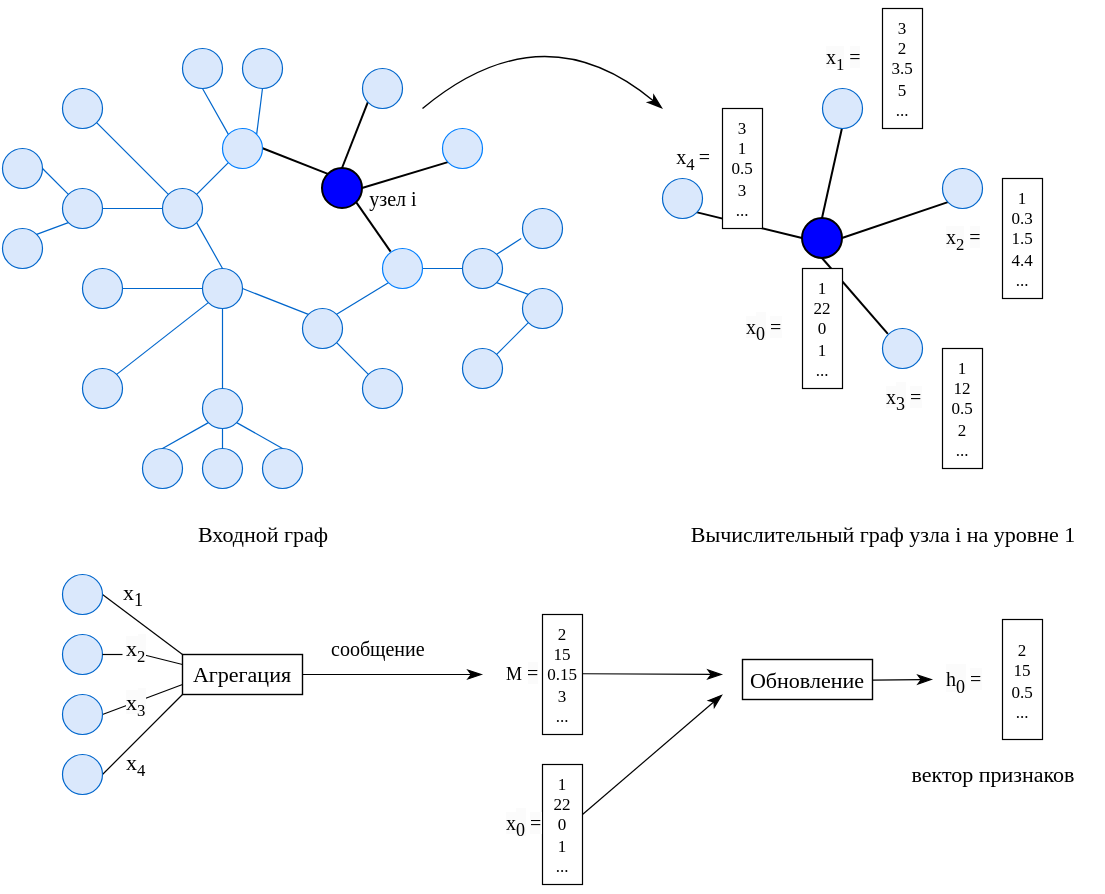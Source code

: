 <mxfile version="21.3.0" type="github">
  <diagram name="Страница 1" id="6sES-MasoRbapLTaiVR0">
    <mxGraphModel dx="658" dy="429" grid="1" gridSize="10" guides="1" tooltips="1" connect="1" arrows="1" fold="1" page="1" pageScale="1" pageWidth="827" pageHeight="1169" math="1" shadow="0">
      <root>
        <mxCell id="0" />
        <mxCell id="1" parent="0" />
        <mxCell id="2tsA4BJ0mwG9CYiNuvst-1" value="" style="ellipse;whiteSpace=wrap;html=1;aspect=fixed;fillColor=#dae8fc;strokeColor=#0066CC;strokeWidth=0.6;" vertex="1" parent="1">
          <mxGeometry x="120" y="210" width="20" height="20" as="geometry" />
        </mxCell>
        <mxCell id="2tsA4BJ0mwG9CYiNuvst-2" value="" style="ellipse;whiteSpace=wrap;html=1;aspect=fixed;fillColor=#dae8fc;strokeColor=#0066CC;strokeWidth=0.6;" vertex="1" parent="1">
          <mxGeometry x="120" y="250" width="20" height="20" as="geometry" />
        </mxCell>
        <mxCell id="2tsA4BJ0mwG9CYiNuvst-16" style="rounded=0;orthogonalLoop=1;jettySize=auto;html=1;exitX=0;exitY=0;exitDx=0;exitDy=0;entryX=1;entryY=0.5;entryDx=0;entryDy=0;endArrow=none;endFill=0;fillColor=#dae8fc;strokeColor=#0066CC;strokeWidth=0.6;" edge="1" parent="1" source="2tsA4BJ0mwG9CYiNuvst-3" target="2tsA4BJ0mwG9CYiNuvst-1">
          <mxGeometry relative="1" as="geometry" />
        </mxCell>
        <mxCell id="2tsA4BJ0mwG9CYiNuvst-17" style="rounded=0;orthogonalLoop=1;jettySize=auto;html=1;exitX=0;exitY=1;exitDx=0;exitDy=0;entryX=1;entryY=0;entryDx=0;entryDy=0;endArrow=none;endFill=0;fillColor=#dae8fc;strokeColor=#0066CC;strokeWidth=0.6;" edge="1" parent="1" source="2tsA4BJ0mwG9CYiNuvst-3" target="2tsA4BJ0mwG9CYiNuvst-2">
          <mxGeometry relative="1" as="geometry" />
        </mxCell>
        <mxCell id="2tsA4BJ0mwG9CYiNuvst-3" value="" style="ellipse;whiteSpace=wrap;html=1;aspect=fixed;fillColor=#dae8fc;strokeColor=#0066CC;strokeWidth=0.6;" vertex="1" parent="1">
          <mxGeometry x="150" y="230" width="20" height="20" as="geometry" />
        </mxCell>
        <mxCell id="2tsA4BJ0mwG9CYiNuvst-4" value="" style="ellipse;whiteSpace=wrap;html=1;aspect=fixed;fillColor=#dae8fc;strokeColor=#0066CC;strokeWidth=0.6;" vertex="1" parent="1">
          <mxGeometry x="160" y="270" width="20" height="20" as="geometry" />
        </mxCell>
        <mxCell id="2tsA4BJ0mwG9CYiNuvst-7" value="" style="ellipse;whiteSpace=wrap;html=1;aspect=fixed;fillColor=#dae8fc;strokeColor=#0066CC;strokeWidth=0.6;" vertex="1" parent="1">
          <mxGeometry x="150" y="180" width="20" height="20" as="geometry" />
        </mxCell>
        <mxCell id="2tsA4BJ0mwG9CYiNuvst-8" value="" style="ellipse;whiteSpace=wrap;html=1;aspect=fixed;fillColor=#dae8fc;strokeColor=#0066CC;strokeWidth=0.6;" vertex="1" parent="1">
          <mxGeometry x="160" y="320" width="20" height="20" as="geometry" />
        </mxCell>
        <mxCell id="2tsA4BJ0mwG9CYiNuvst-10" style="rounded=0;orthogonalLoop=1;jettySize=auto;html=1;exitX=0;exitY=1;exitDx=0;exitDy=0;entryX=1;entryY=0;entryDx=0;entryDy=0;endArrow=none;endFill=0;fillColor=#dae8fc;strokeColor=#0066CC;strokeWidth=0.6;" edge="1" parent="1" source="2tsA4BJ0mwG9CYiNuvst-9" target="2tsA4BJ0mwG9CYiNuvst-8">
          <mxGeometry relative="1" as="geometry" />
        </mxCell>
        <mxCell id="2tsA4BJ0mwG9CYiNuvst-14" style="rounded=0;orthogonalLoop=1;jettySize=auto;html=1;exitX=0;exitY=0.5;exitDx=0;exitDy=0;entryX=1;entryY=0.5;entryDx=0;entryDy=0;endArrow=none;endFill=0;fillColor=#dae8fc;strokeColor=#0066CC;strokeWidth=0.6;" edge="1" parent="1" source="2tsA4BJ0mwG9CYiNuvst-9" target="2tsA4BJ0mwG9CYiNuvst-4">
          <mxGeometry relative="1" as="geometry" />
        </mxCell>
        <mxCell id="2tsA4BJ0mwG9CYiNuvst-26" style="rounded=0;orthogonalLoop=1;jettySize=auto;html=1;exitX=0.5;exitY=1;exitDx=0;exitDy=0;entryX=0.5;entryY=0;entryDx=0;entryDy=0;endArrow=none;endFill=0;fillColor=#dae8fc;strokeColor=#0066CC;strokeWidth=0.6;" edge="1" parent="1" source="2tsA4BJ0mwG9CYiNuvst-9" target="2tsA4BJ0mwG9CYiNuvst-22">
          <mxGeometry relative="1" as="geometry" />
        </mxCell>
        <mxCell id="2tsA4BJ0mwG9CYiNuvst-36" style="rounded=0;orthogonalLoop=1;jettySize=auto;html=1;exitX=1;exitY=0.5;exitDx=0;exitDy=0;entryX=0;entryY=0;entryDx=0;entryDy=0;endArrow=none;endFill=0;fillColor=#dae8fc;strokeColor=#0066CC;strokeWidth=0.6;" edge="1" parent="1" source="2tsA4BJ0mwG9CYiNuvst-9" target="2tsA4BJ0mwG9CYiNuvst-33">
          <mxGeometry relative="1" as="geometry" />
        </mxCell>
        <mxCell id="2tsA4BJ0mwG9CYiNuvst-9" value="" style="ellipse;whiteSpace=wrap;html=1;aspect=fixed;fillColor=#dae8fc;strokeColor=#0066CC;strokeWidth=0.6;" vertex="1" parent="1">
          <mxGeometry x="220" y="270" width="20" height="20" as="geometry" />
        </mxCell>
        <mxCell id="2tsA4BJ0mwG9CYiNuvst-12" style="rounded=0;orthogonalLoop=1;jettySize=auto;html=1;exitX=0;exitY=0.5;exitDx=0;exitDy=0;entryX=1;entryY=0.5;entryDx=0;entryDy=0;endArrow=none;endFill=0;fillColor=#dae8fc;strokeColor=#0066CC;strokeWidth=0.6;" edge="1" parent="1" source="2tsA4BJ0mwG9CYiNuvst-11" target="2tsA4BJ0mwG9CYiNuvst-3">
          <mxGeometry relative="1" as="geometry" />
        </mxCell>
        <mxCell id="2tsA4BJ0mwG9CYiNuvst-13" style="rounded=0;orthogonalLoop=1;jettySize=auto;html=1;exitX=1;exitY=1;exitDx=0;exitDy=0;entryX=0.5;entryY=0;entryDx=0;entryDy=0;endArrow=none;endFill=0;fillColor=#dae8fc;strokeColor=#0066CC;strokeWidth=0.6;" edge="1" parent="1" source="2tsA4BJ0mwG9CYiNuvst-11" target="2tsA4BJ0mwG9CYiNuvst-9">
          <mxGeometry relative="1" as="geometry" />
        </mxCell>
        <mxCell id="2tsA4BJ0mwG9CYiNuvst-15" style="rounded=0;orthogonalLoop=1;jettySize=auto;html=1;exitX=0;exitY=0;exitDx=0;exitDy=0;entryX=1;entryY=1;entryDx=0;entryDy=0;endArrow=none;endFill=0;fillColor=#dae8fc;strokeColor=#0066CC;strokeWidth=0.6;" edge="1" parent="1" source="2tsA4BJ0mwG9CYiNuvst-11" target="2tsA4BJ0mwG9CYiNuvst-7">
          <mxGeometry relative="1" as="geometry" />
        </mxCell>
        <mxCell id="2tsA4BJ0mwG9CYiNuvst-19" style="rounded=0;orthogonalLoop=1;jettySize=auto;html=1;exitX=1;exitY=0;exitDx=0;exitDy=0;entryX=0;entryY=1;entryDx=0;entryDy=0;endArrow=none;endFill=0;fillColor=#dae8fc;strokeColor=#0066CC;strokeWidth=0.6;" edge="1" parent="1" source="2tsA4BJ0mwG9CYiNuvst-11" target="2tsA4BJ0mwG9CYiNuvst-18">
          <mxGeometry relative="1" as="geometry" />
        </mxCell>
        <mxCell id="2tsA4BJ0mwG9CYiNuvst-11" value="" style="ellipse;whiteSpace=wrap;html=1;aspect=fixed;fillColor=#dae8fc;strokeColor=#0066CC;strokeWidth=0.6;" vertex="1" parent="1">
          <mxGeometry x="200" y="230" width="20" height="20" as="geometry" />
        </mxCell>
        <mxCell id="2tsA4BJ0mwG9CYiNuvst-31" style="rounded=0;orthogonalLoop=1;jettySize=auto;html=1;exitX=0;exitY=0;exitDx=0;exitDy=0;entryX=0.5;entryY=1;entryDx=0;entryDy=0;endArrow=none;endFill=0;fillColor=#dae8fc;strokeColor=#0066CC;strokeWidth=0.6;" edge="1" parent="1" source="2tsA4BJ0mwG9CYiNuvst-18" target="2tsA4BJ0mwG9CYiNuvst-20">
          <mxGeometry relative="1" as="geometry" />
        </mxCell>
        <mxCell id="2tsA4BJ0mwG9CYiNuvst-32" style="rounded=0;orthogonalLoop=1;jettySize=auto;html=1;exitX=1;exitY=0;exitDx=0;exitDy=0;entryX=0.5;entryY=1;entryDx=0;entryDy=0;endArrow=none;endFill=0;fillColor=#dae8fc;strokeColor=#0066CC;strokeWidth=0.6;" edge="1" parent="1" source="2tsA4BJ0mwG9CYiNuvst-18" target="2tsA4BJ0mwG9CYiNuvst-21">
          <mxGeometry relative="1" as="geometry" />
        </mxCell>
        <mxCell id="2tsA4BJ0mwG9CYiNuvst-45" style="rounded=0;orthogonalLoop=1;jettySize=auto;html=1;exitX=1;exitY=0.5;exitDx=0;exitDy=0;entryX=0;entryY=0;entryDx=0;entryDy=0;endArrow=none;endFill=0;fillColor=#0050ef;strokeColor=#000000;strokeWidth=1;" edge="1" parent="1" source="2tsA4BJ0mwG9CYiNuvst-18" target="2tsA4BJ0mwG9CYiNuvst-37">
          <mxGeometry relative="1" as="geometry" />
        </mxCell>
        <mxCell id="2tsA4BJ0mwG9CYiNuvst-18" value="" style="ellipse;whiteSpace=wrap;html=1;aspect=fixed;fillColor=#dae8fc;strokeColor=#007FFF;strokeWidth=0.6;" vertex="1" parent="1">
          <mxGeometry x="230" y="200" width="20" height="20" as="geometry" />
        </mxCell>
        <mxCell id="2tsA4BJ0mwG9CYiNuvst-20" value="" style="ellipse;whiteSpace=wrap;html=1;aspect=fixed;fillColor=#dae8fc;strokeColor=#0066CC;strokeWidth=0.6;" vertex="1" parent="1">
          <mxGeometry x="210" y="160" width="20" height="20" as="geometry" />
        </mxCell>
        <mxCell id="2tsA4BJ0mwG9CYiNuvst-21" value="" style="ellipse;whiteSpace=wrap;html=1;aspect=fixed;fillColor=#dae8fc;strokeColor=#0066CC;strokeWidth=0.6;" vertex="1" parent="1">
          <mxGeometry x="240" y="160" width="20" height="20" as="geometry" />
        </mxCell>
        <mxCell id="2tsA4BJ0mwG9CYiNuvst-27" style="rounded=0;orthogonalLoop=1;jettySize=auto;html=1;exitX=0;exitY=1;exitDx=0;exitDy=0;entryX=0.5;entryY=0;entryDx=0;entryDy=0;endArrow=none;endFill=0;fillColor=#dae8fc;strokeColor=#0066CC;strokeWidth=0.6;" edge="1" parent="1" source="2tsA4BJ0mwG9CYiNuvst-22" target="2tsA4BJ0mwG9CYiNuvst-23">
          <mxGeometry relative="1" as="geometry" />
        </mxCell>
        <mxCell id="2tsA4BJ0mwG9CYiNuvst-28" style="rounded=0;orthogonalLoop=1;jettySize=auto;html=1;exitX=0.5;exitY=1;exitDx=0;exitDy=0;entryX=0.5;entryY=0;entryDx=0;entryDy=0;endArrow=none;endFill=0;fillColor=#dae8fc;strokeColor=#0066CC;strokeWidth=0.6;" edge="1" parent="1" source="2tsA4BJ0mwG9CYiNuvst-22" target="2tsA4BJ0mwG9CYiNuvst-24">
          <mxGeometry relative="1" as="geometry" />
        </mxCell>
        <mxCell id="2tsA4BJ0mwG9CYiNuvst-29" style="rounded=0;orthogonalLoop=1;jettySize=auto;html=1;exitX=1;exitY=1;exitDx=0;exitDy=0;entryX=0.5;entryY=0;entryDx=0;entryDy=0;endArrow=none;endFill=0;fillColor=#dae8fc;strokeColor=#0066CC;strokeWidth=0.6;" edge="1" parent="1" source="2tsA4BJ0mwG9CYiNuvst-22" target="2tsA4BJ0mwG9CYiNuvst-25">
          <mxGeometry relative="1" as="geometry" />
        </mxCell>
        <mxCell id="2tsA4BJ0mwG9CYiNuvst-22" value="" style="ellipse;whiteSpace=wrap;html=1;aspect=fixed;fillColor=#dae8fc;strokeColor=#0066CC;strokeWidth=0.6;" vertex="1" parent="1">
          <mxGeometry x="220" y="330" width="20" height="20" as="geometry" />
        </mxCell>
        <mxCell id="2tsA4BJ0mwG9CYiNuvst-23" value="" style="ellipse;whiteSpace=wrap;html=1;aspect=fixed;fillColor=#dae8fc;strokeColor=#0066CC;strokeWidth=0.6;" vertex="1" parent="1">
          <mxGeometry x="190" y="360" width="20" height="20" as="geometry" />
        </mxCell>
        <mxCell id="2tsA4BJ0mwG9CYiNuvst-24" value="" style="ellipse;whiteSpace=wrap;html=1;aspect=fixed;fillColor=#dae8fc;strokeColor=#0066CC;strokeWidth=0.6;" vertex="1" parent="1">
          <mxGeometry x="220" y="360" width="20" height="20" as="geometry" />
        </mxCell>
        <mxCell id="2tsA4BJ0mwG9CYiNuvst-25" value="" style="ellipse;whiteSpace=wrap;html=1;aspect=fixed;fillColor=#dae8fc;strokeColor=#0066CC;strokeWidth=0.6;" vertex="1" parent="1">
          <mxGeometry x="250" y="360" width="20" height="20" as="geometry" />
        </mxCell>
        <mxCell id="2tsA4BJ0mwG9CYiNuvst-35" style="rounded=0;orthogonalLoop=1;jettySize=auto;html=1;exitX=1;exitY=1;exitDx=0;exitDy=0;entryX=0;entryY=0;entryDx=0;entryDy=0;endArrow=none;endFill=0;fillColor=#dae8fc;strokeColor=#0066CC;strokeWidth=0.6;" edge="1" parent="1" source="2tsA4BJ0mwG9CYiNuvst-33" target="2tsA4BJ0mwG9CYiNuvst-34">
          <mxGeometry relative="1" as="geometry" />
        </mxCell>
        <mxCell id="2tsA4BJ0mwG9CYiNuvst-47" style="rounded=0;orthogonalLoop=1;jettySize=auto;html=1;exitX=1;exitY=0;exitDx=0;exitDy=0;entryX=0;entryY=1;entryDx=0;entryDy=0;endArrow=none;endFill=0;fillColor=#dae8fc;strokeColor=#0066CC;strokeWidth=0.6;" edge="1" parent="1" source="2tsA4BJ0mwG9CYiNuvst-33" target="2tsA4BJ0mwG9CYiNuvst-40">
          <mxGeometry relative="1" as="geometry" />
        </mxCell>
        <mxCell id="2tsA4BJ0mwG9CYiNuvst-33" value="" style="ellipse;whiteSpace=wrap;html=1;aspect=fixed;fillColor=#dae8fc;strokeColor=#0066CC;strokeWidth=0.6;" vertex="1" parent="1">
          <mxGeometry x="270" y="290" width="20" height="20" as="geometry" />
        </mxCell>
        <mxCell id="2tsA4BJ0mwG9CYiNuvst-34" value="" style="ellipse;whiteSpace=wrap;html=1;aspect=fixed;fillColor=#dae8fc;strokeColor=#0066CC;strokeWidth=0.6;" vertex="1" parent="1">
          <mxGeometry x="300" y="320" width="20" height="20" as="geometry" />
        </mxCell>
        <mxCell id="2tsA4BJ0mwG9CYiNuvst-46" style="rounded=0;orthogonalLoop=1;jettySize=auto;html=1;exitX=1;exitY=1;exitDx=0;exitDy=0;endArrow=none;endFill=0;fillColor=#0050ef;strokeColor=#000000;strokeWidth=1;" edge="1" parent="1" source="2tsA4BJ0mwG9CYiNuvst-37" target="2tsA4BJ0mwG9CYiNuvst-40">
          <mxGeometry relative="1" as="geometry" />
        </mxCell>
        <mxCell id="2tsA4BJ0mwG9CYiNuvst-52" style="rounded=0;orthogonalLoop=1;jettySize=auto;html=1;exitX=0.5;exitY=0;exitDx=0;exitDy=0;entryX=0;entryY=1;entryDx=0;entryDy=0;endArrow=none;endFill=0;fillColor=#0050ef;strokeColor=#000000;strokeWidth=1;" edge="1" parent="1" source="2tsA4BJ0mwG9CYiNuvst-37" target="2tsA4BJ0mwG9CYiNuvst-38">
          <mxGeometry relative="1" as="geometry" />
        </mxCell>
        <mxCell id="2tsA4BJ0mwG9CYiNuvst-54" style="rounded=0;orthogonalLoop=1;jettySize=auto;html=1;exitX=1;exitY=0.5;exitDx=0;exitDy=0;entryX=0;entryY=1;entryDx=0;entryDy=0;endArrow=none;endFill=0;fillColor=#0050ef;strokeColor=#000000;strokeWidth=1;" edge="1" parent="1" source="2tsA4BJ0mwG9CYiNuvst-37" target="2tsA4BJ0mwG9CYiNuvst-39">
          <mxGeometry relative="1" as="geometry" />
        </mxCell>
        <mxCell id="2tsA4BJ0mwG9CYiNuvst-37" value="" style="ellipse;whiteSpace=wrap;html=1;aspect=fixed;fillColor=#0000FF;strokeColor=#000000;fontColor=#ffffff;strokeWidth=1;" vertex="1" parent="1">
          <mxGeometry x="280" y="220" width="20" height="20" as="geometry" />
        </mxCell>
        <mxCell id="2tsA4BJ0mwG9CYiNuvst-38" value="" style="ellipse;whiteSpace=wrap;html=1;aspect=fixed;fillColor=#dae8fc;strokeColor=#0066CC;strokeWidth=0.6;" vertex="1" parent="1">
          <mxGeometry x="300" y="170" width="20" height="20" as="geometry" />
        </mxCell>
        <mxCell id="2tsA4BJ0mwG9CYiNuvst-39" value="" style="ellipse;whiteSpace=wrap;html=1;aspect=fixed;fillColor=#dae8fc;strokeColor=#007FFF;strokeWidth=0.6;" vertex="1" parent="1">
          <mxGeometry x="340" y="200" width="20" height="20" as="geometry" />
        </mxCell>
        <mxCell id="2tsA4BJ0mwG9CYiNuvst-48" style="rounded=0;orthogonalLoop=1;jettySize=auto;html=1;exitX=1;exitY=0.5;exitDx=0;exitDy=0;entryX=0;entryY=0.5;entryDx=0;entryDy=0;endArrow=none;endFill=0;fillColor=#dae8fc;strokeColor=#0066CC;strokeWidth=0.6;" edge="1" parent="1" source="2tsA4BJ0mwG9CYiNuvst-40" target="2tsA4BJ0mwG9CYiNuvst-41">
          <mxGeometry relative="1" as="geometry" />
        </mxCell>
        <mxCell id="2tsA4BJ0mwG9CYiNuvst-40" value="" style="ellipse;whiteSpace=wrap;html=1;aspect=fixed;fillColor=#dae8fc;strokeColor=#007FFF;strokeWidth=0.6;" vertex="1" parent="1">
          <mxGeometry x="310" y="260" width="20" height="20" as="geometry" />
        </mxCell>
        <mxCell id="2tsA4BJ0mwG9CYiNuvst-49" style="rounded=0;orthogonalLoop=1;jettySize=auto;html=1;exitX=1;exitY=0;exitDx=0;exitDy=0;entryX=-0.033;entryY=0.748;entryDx=0;entryDy=0;entryPerimeter=0;endArrow=none;endFill=0;fillColor=#dae8fc;strokeColor=#0066CC;strokeWidth=0.6;" edge="1" parent="1" source="2tsA4BJ0mwG9CYiNuvst-41" target="2tsA4BJ0mwG9CYiNuvst-44">
          <mxGeometry relative="1" as="geometry" />
        </mxCell>
        <mxCell id="2tsA4BJ0mwG9CYiNuvst-50" style="rounded=0;orthogonalLoop=1;jettySize=auto;html=1;exitX=1;exitY=1;exitDx=0;exitDy=0;entryX=0;entryY=0;entryDx=0;entryDy=0;endArrow=none;endFill=0;fillColor=#dae8fc;strokeColor=#0066CC;strokeWidth=0.6;" edge="1" parent="1" source="2tsA4BJ0mwG9CYiNuvst-41" target="2tsA4BJ0mwG9CYiNuvst-42">
          <mxGeometry relative="1" as="geometry" />
        </mxCell>
        <mxCell id="2tsA4BJ0mwG9CYiNuvst-41" value="" style="ellipse;whiteSpace=wrap;html=1;aspect=fixed;fillColor=#dae8fc;strokeColor=#0066CC;strokeWidth=0.6;" vertex="1" parent="1">
          <mxGeometry x="350" y="260" width="20" height="20" as="geometry" />
        </mxCell>
        <mxCell id="2tsA4BJ0mwG9CYiNuvst-51" style="rounded=0;orthogonalLoop=1;jettySize=auto;html=1;exitX=0;exitY=1;exitDx=0;exitDy=0;entryX=1;entryY=0;entryDx=0;entryDy=0;endArrow=none;endFill=0;fillColor=#dae8fc;strokeColor=#0066CC;strokeWidth=0.6;" edge="1" parent="1" source="2tsA4BJ0mwG9CYiNuvst-42" target="2tsA4BJ0mwG9CYiNuvst-43">
          <mxGeometry relative="1" as="geometry" />
        </mxCell>
        <mxCell id="2tsA4BJ0mwG9CYiNuvst-42" value="" style="ellipse;whiteSpace=wrap;html=1;aspect=fixed;fillColor=#dae8fc;strokeColor=#0066CC;strokeWidth=0.6;" vertex="1" parent="1">
          <mxGeometry x="380" y="280" width="20" height="20" as="geometry" />
        </mxCell>
        <mxCell id="2tsA4BJ0mwG9CYiNuvst-43" value="" style="ellipse;whiteSpace=wrap;html=1;aspect=fixed;fillColor=#dae8fc;strokeColor=#0066CC;strokeWidth=0.6;" vertex="1" parent="1">
          <mxGeometry x="350" y="310" width="20" height="20" as="geometry" />
        </mxCell>
        <mxCell id="2tsA4BJ0mwG9CYiNuvst-44" value="" style="ellipse;whiteSpace=wrap;html=1;aspect=fixed;fillColor=#dae8fc;strokeColor=#0066CC;strokeWidth=0.6;" vertex="1" parent="1">
          <mxGeometry x="380" y="240" width="20" height="20" as="geometry" />
        </mxCell>
        <mxCell id="2tsA4BJ0mwG9CYiNuvst-55" value="&lt;font style=&quot;font-size: 11px;&quot; face=&quot;Times New Roman&quot;&gt;Входной граф&lt;/font&gt;" style="text;html=1;align=center;verticalAlign=middle;resizable=0;points=[];autosize=1;strokeColor=none;fillColor=none;" vertex="1" parent="1">
          <mxGeometry x="205" y="388" width="90" height="30" as="geometry" />
        </mxCell>
        <mxCell id="2tsA4BJ0mwG9CYiNuvst-56" value="&lt;font style=&quot;font-size: 10px;&quot; face=&quot;Times New Roman&quot;&gt;узел i&lt;/font&gt;" style="text;html=1;align=center;verticalAlign=middle;resizable=0;points=[];autosize=1;strokeColor=none;fillColor=none;" vertex="1" parent="1">
          <mxGeometry x="290" y="220" width="50" height="30" as="geometry" />
        </mxCell>
        <mxCell id="2tsA4BJ0mwG9CYiNuvst-59" value="" style="curved=1;endArrow=classicThin;html=1;rounded=0;endFill=1;strokeWidth=0.7;" edge="1" parent="1">
          <mxGeometry width="50" height="50" relative="1" as="geometry">
            <mxPoint x="330" y="190" as="sourcePoint" />
            <mxPoint x="450" y="190" as="targetPoint" />
            <Array as="points">
              <mxPoint x="390" y="140" />
            </Array>
          </mxGeometry>
        </mxCell>
        <mxCell id="2tsA4BJ0mwG9CYiNuvst-65" style="rounded=0;orthogonalLoop=1;jettySize=auto;html=1;exitX=0.5;exitY=1;exitDx=0;exitDy=0;endArrow=none;endFill=0;entryX=0;entryY=0;entryDx=0;entryDy=0;" edge="1" parent="1" source="2tsA4BJ0mwG9CYiNuvst-60" target="2tsA4BJ0mwG9CYiNuvst-64">
          <mxGeometry relative="1" as="geometry">
            <mxPoint x="540" y="320" as="targetPoint" />
          </mxGeometry>
        </mxCell>
        <mxCell id="2tsA4BJ0mwG9CYiNuvst-67" style="rounded=0;orthogonalLoop=1;jettySize=auto;html=1;exitX=0.5;exitY=0;exitDx=0;exitDy=0;entryX=0.5;entryY=1;entryDx=0;entryDy=0;endArrow=none;endFill=0;" edge="1" parent="1" source="2tsA4BJ0mwG9CYiNuvst-60" target="2tsA4BJ0mwG9CYiNuvst-61">
          <mxGeometry relative="1" as="geometry" />
        </mxCell>
        <mxCell id="2tsA4BJ0mwG9CYiNuvst-68" style="rounded=0;orthogonalLoop=1;jettySize=auto;html=1;exitX=1;exitY=0.5;exitDx=0;exitDy=0;entryX=0;entryY=1;entryDx=0;entryDy=0;endArrow=none;endFill=0;" edge="1" parent="1" source="2tsA4BJ0mwG9CYiNuvst-60" target="2tsA4BJ0mwG9CYiNuvst-62">
          <mxGeometry relative="1" as="geometry" />
        </mxCell>
        <mxCell id="2tsA4BJ0mwG9CYiNuvst-70" style="rounded=0;orthogonalLoop=1;jettySize=auto;html=1;exitX=0;exitY=0.5;exitDx=0;exitDy=0;endArrow=none;endFill=0;entryX=1;entryY=1;entryDx=0;entryDy=0;" edge="1" parent="1" source="2tsA4BJ0mwG9CYiNuvst-60" target="2tsA4BJ0mwG9CYiNuvst-63">
          <mxGeometry relative="1" as="geometry">
            <mxPoint x="480" y="240" as="targetPoint" />
          </mxGeometry>
        </mxCell>
        <mxCell id="2tsA4BJ0mwG9CYiNuvst-60" value="" style="ellipse;whiteSpace=wrap;html=1;aspect=fixed;fillColor=#0000FF;strokeColor=#000000;fontColor=#ffffff;strokeWidth=1;" vertex="1" parent="1">
          <mxGeometry x="520" y="245" width="20" height="20" as="geometry" />
        </mxCell>
        <mxCell id="2tsA4BJ0mwG9CYiNuvst-61" value="" style="ellipse;whiteSpace=wrap;html=1;aspect=fixed;fillColor=#dae8fc;strokeColor=#0066CC;strokeWidth=0.6;" vertex="1" parent="1">
          <mxGeometry x="530" y="180" width="20" height="20" as="geometry" />
        </mxCell>
        <mxCell id="2tsA4BJ0mwG9CYiNuvst-62" value="" style="ellipse;whiteSpace=wrap;html=1;aspect=fixed;fillColor=#dae8fc;strokeColor=#0066CC;strokeWidth=0.6;" vertex="1" parent="1">
          <mxGeometry x="590" y="220" width="20" height="20" as="geometry" />
        </mxCell>
        <mxCell id="2tsA4BJ0mwG9CYiNuvst-63" value="" style="ellipse;whiteSpace=wrap;html=1;aspect=fixed;fillColor=#dae8fc;strokeColor=#0066CC;strokeWidth=0.6;" vertex="1" parent="1">
          <mxGeometry x="450" y="225" width="20" height="20" as="geometry" />
        </mxCell>
        <mxCell id="2tsA4BJ0mwG9CYiNuvst-64" value="" style="ellipse;whiteSpace=wrap;html=1;aspect=fixed;fillColor=#dae8fc;strokeColor=#0066CC;strokeWidth=0.6;" vertex="1" parent="1">
          <mxGeometry x="560" y="300" width="20" height="20" as="geometry" />
        </mxCell>
        <mxCell id="2tsA4BJ0mwG9CYiNuvst-71" value="&lt;p style=&quot;line-height: 120%; font-size: 8.5px;&quot;&gt;&lt;font face=&quot;Times New Roman&quot; style=&quot;font-size: 8.5px;&quot;&gt;3&lt;br&gt;1&lt;br&gt;0.5&lt;br&gt;3&lt;br&gt;...&lt;br&gt;&lt;/font&gt;&lt;/p&gt;" style="rounded=0;whiteSpace=wrap;html=1;strokeWidth=0.6;" vertex="1" parent="1">
          <mxGeometry x="480" y="190" width="20" height="60" as="geometry" />
        </mxCell>
        <mxCell id="2tsA4BJ0mwG9CYiNuvst-72" value="&lt;p style=&quot;line-height: 120%; font-size: 8.5px;&quot;&gt;&lt;font face=&quot;Times New Roman&quot; style=&quot;font-size: 8.5px;&quot;&gt;3&lt;br&gt;2&lt;br&gt;3.5&lt;br&gt;5&lt;br&gt;...&lt;br&gt;&lt;/font&gt;&lt;/p&gt;" style="rounded=0;whiteSpace=wrap;html=1;strokeWidth=0.6;" vertex="1" parent="1">
          <mxGeometry x="560" y="140" width="20" height="60" as="geometry" />
        </mxCell>
        <mxCell id="2tsA4BJ0mwG9CYiNuvst-73" value="&lt;p style=&quot;line-height: 120%; font-size: 8.5px;&quot;&gt;&lt;font face=&quot;Times New Roman&quot; style=&quot;font-size: 8.5px;&quot;&gt;1&lt;br&gt;12&lt;br&gt;0.5&lt;br&gt;2&lt;br&gt;...&lt;br&gt;&lt;/font&gt;&lt;/p&gt;" style="rounded=0;whiteSpace=wrap;html=1;strokeWidth=0.6;" vertex="1" parent="1">
          <mxGeometry x="590" y="310" width="20" height="60" as="geometry" />
        </mxCell>
        <mxCell id="2tsA4BJ0mwG9CYiNuvst-74" value="&lt;p style=&quot;line-height: 120%; font-size: 8.5px;&quot;&gt;&lt;font face=&quot;Times New Roman&quot; style=&quot;font-size: 8.5px;&quot;&gt;1&lt;br&gt;0.3&lt;br&gt;1.5&lt;br&gt;4.4&lt;br&gt;...&lt;br&gt;&lt;/font&gt;&lt;/p&gt;" style="rounded=0;whiteSpace=wrap;html=1;strokeWidth=0.6;" vertex="1" parent="1">
          <mxGeometry x="620" y="225" width="20" height="60" as="geometry" />
        </mxCell>
        <mxCell id="2tsA4BJ0mwG9CYiNuvst-75" value="&lt;font face=&quot;Times New Roman&quot; size=&quot;1&quot;&gt;x&lt;sub&gt;4&amp;nbsp;&lt;/sub&gt;=&lt;/font&gt;" style="text;html=1;align=center;verticalAlign=middle;resizable=0;points=[];autosize=1;strokeColor=none;fillColor=none;" vertex="1" parent="1">
          <mxGeometry x="445" y="200" width="40" height="30" as="geometry" />
        </mxCell>
        <mxCell id="2tsA4BJ0mwG9CYiNuvst-77" value="&lt;p style=&quot;line-height: 120%; font-size: 8.5px;&quot;&gt;&lt;font face=&quot;Times New Roman&quot; style=&quot;font-size: 8.5px;&quot;&gt;1&lt;br&gt;22&lt;br&gt;0&lt;br&gt;1&lt;br&gt;...&lt;br&gt;&lt;/font&gt;&lt;/p&gt;" style="rounded=0;whiteSpace=wrap;html=1;strokeWidth=0.6;" vertex="1" parent="1">
          <mxGeometry x="520" y="270" width="20" height="60" as="geometry" />
        </mxCell>
        <mxCell id="2tsA4BJ0mwG9CYiNuvst-79" value="&lt;span style=&quot;caret-color: rgb(0, 0, 0); color: rgb(0, 0, 0); font-family: &amp;quot;Times New Roman&amp;quot;; font-size: x-small; font-style: normal; font-variant-caps: normal; font-weight: 400; letter-spacing: normal; text-align: center; text-indent: 0px; text-transform: none; word-spacing: 0px; -webkit-text-stroke-width: 0px; background-color: rgb(251, 251, 251); text-decoration: none; float: none; display: inline !important;&quot;&gt;x&lt;sub&gt;1&lt;/sub&gt;&lt;/span&gt;&lt;sub style=&quot;border-color: var(--border-color); caret-color: rgb(0, 0, 0); color: rgb(0, 0, 0); font-family: &amp;quot;Times New Roman&amp;quot;; font-style: normal; font-variant-caps: normal; font-weight: 400; letter-spacing: normal; text-align: center; text-indent: 0px; text-transform: none; word-spacing: 0px; -webkit-text-stroke-width: 0px; text-decoration: none;&quot;&gt;&lt;span class=&quot;Apple-converted-space&quot;&gt;&amp;nbsp;&lt;/span&gt;&lt;/sub&gt;&lt;span style=&quot;caret-color: rgb(0, 0, 0); color: rgb(0, 0, 0); font-family: &amp;quot;Times New Roman&amp;quot;; font-size: x-small; font-style: normal; font-variant-caps: normal; font-weight: 400; letter-spacing: normal; text-align: center; text-indent: 0px; text-transform: none; word-spacing: 0px; -webkit-text-stroke-width: 0px; background-color: rgb(251, 251, 251); text-decoration: none; float: none; display: inline !important;&quot;&gt;=&lt;/span&gt;" style="text;whiteSpace=wrap;html=1;" vertex="1" parent="1">
          <mxGeometry x="530" y="150" width="50" height="40" as="geometry" />
        </mxCell>
        <mxCell id="2tsA4BJ0mwG9CYiNuvst-80" value="&lt;span style=&quot;caret-color: rgb(0, 0, 0); color: rgb(0, 0, 0); font-family: &amp;quot;Times New Roman&amp;quot;; font-size: x-small; font-style: normal; font-variant-caps: normal; font-weight: 400; letter-spacing: normal; text-align: center; text-indent: 0px; text-transform: none; word-spacing: 0px; -webkit-text-stroke-width: 0px; background-color: rgb(251, 251, 251); text-decoration: none; float: none; display: inline !important;&quot;&gt;x&lt;sub&gt;2&lt;/sub&gt;&lt;/span&gt;&lt;sub style=&quot;border-color: var(--border-color); caret-color: rgb(0, 0, 0); color: rgb(0, 0, 0); font-family: &amp;quot;Times New Roman&amp;quot;; font-style: normal; font-variant-caps: normal; font-weight: 400; letter-spacing: normal; text-align: center; text-indent: 0px; text-transform: none; word-spacing: 0px; -webkit-text-stroke-width: 0px; text-decoration: none;&quot;&gt;&lt;span class=&quot;Apple-converted-space&quot;&gt;&amp;nbsp;&lt;/span&gt;&lt;/sub&gt;&lt;span style=&quot;caret-color: rgb(0, 0, 0); color: rgb(0, 0, 0); font-family: &amp;quot;Times New Roman&amp;quot;; font-size: x-small; font-style: normal; font-variant-caps: normal; font-weight: 400; letter-spacing: normal; text-align: center; text-indent: 0px; text-transform: none; word-spacing: 0px; -webkit-text-stroke-width: 0px; background-color: rgb(251, 251, 251); text-decoration: none; float: none; display: inline !important;&quot;&gt;=&lt;/span&gt;" style="text;whiteSpace=wrap;html=1;" vertex="1" parent="1">
          <mxGeometry x="590" y="240" width="50" height="40" as="geometry" />
        </mxCell>
        <mxCell id="2tsA4BJ0mwG9CYiNuvst-82" value="&lt;span style=&quot;caret-color: rgb(0, 0, 0); color: rgb(0, 0, 0); font-family: &amp;quot;Times New Roman&amp;quot;; font-size: x-small; font-style: normal; font-variant-caps: normal; font-weight: 400; letter-spacing: normal; text-align: center; text-indent: 0px; text-transform: none; word-spacing: 0px; -webkit-text-stroke-width: 0px; background-color: rgb(251, 251, 251); text-decoration: none; float: none; display: inline !important;&quot;&gt;x&lt;/span&gt;&lt;span style=&quot;caret-color: rgb(0, 0, 0); color: rgb(0, 0, 0); font-family: &amp;quot;Times New Roman&amp;quot;; font-style: normal; font-variant-caps: normal; font-weight: 400; letter-spacing: normal; text-align: center; text-indent: 0px; text-transform: none; word-spacing: 0px; -webkit-text-stroke-width: 0px; background-color: rgb(251, 251, 251); text-decoration: none; float: none; display: inline !important;&quot;&gt;&lt;sub&gt;&lt;font style=&quot;font-size: 9px;&quot;&gt;3&lt;/font&gt;&lt;/sub&gt;&lt;/span&gt;&lt;sub style=&quot;border-color: var(--border-color); caret-color: rgb(0, 0, 0); color: rgb(0, 0, 0); font-family: &amp;quot;Times New Roman&amp;quot;; font-style: normal; font-variant-caps: normal; font-weight: 400; letter-spacing: normal; text-align: center; text-indent: 0px; text-transform: none; word-spacing: 0px; -webkit-text-stroke-width: 0px; text-decoration: none;&quot;&gt;&lt;span class=&quot;Apple-converted-space&quot;&gt;&amp;nbsp;&lt;/span&gt;&lt;/sub&gt;&lt;span style=&quot;caret-color: rgb(0, 0, 0); color: rgb(0, 0, 0); font-family: &amp;quot;Times New Roman&amp;quot;; font-size: x-small; font-style: normal; font-variant-caps: normal; font-weight: 400; letter-spacing: normal; text-align: center; text-indent: 0px; text-transform: none; word-spacing: 0px; -webkit-text-stroke-width: 0px; background-color: rgb(251, 251, 251); text-decoration: none; float: none; display: inline !important;&quot;&gt;=&lt;/span&gt;" style="text;whiteSpace=wrap;html=1;" vertex="1" parent="1">
          <mxGeometry x="560" y="320" width="50" height="40" as="geometry" />
        </mxCell>
        <mxCell id="2tsA4BJ0mwG9CYiNuvst-83" value="&lt;span style=&quot;caret-color: rgb(0, 0, 0); color: rgb(0, 0, 0); font-family: &amp;quot;Times New Roman&amp;quot;; font-size: x-small; font-style: normal; font-variant-caps: normal; font-weight: 400; letter-spacing: normal; text-align: center; text-indent: 0px; text-transform: none; word-spacing: 0px; -webkit-text-stroke-width: 0px; background-color: rgb(251, 251, 251); text-decoration: none; float: none; display: inline !important;&quot;&gt;x&lt;/span&gt;&lt;span style=&quot;caret-color: rgb(0, 0, 0); color: rgb(0, 0, 0); font-family: &amp;quot;Times New Roman&amp;quot;; font-style: normal; font-variant-caps: normal; font-weight: 400; letter-spacing: normal; text-align: center; text-indent: 0px; text-transform: none; word-spacing: 0px; -webkit-text-stroke-width: 0px; background-color: rgb(251, 251, 251); text-decoration: none; float: none; display: inline !important;&quot;&gt;&lt;sub&gt;&lt;font style=&quot;font-size: 9px;&quot;&gt;0&lt;/font&gt;&lt;/sub&gt;&lt;/span&gt;&lt;sub style=&quot;border-color: var(--border-color); caret-color: rgb(0, 0, 0); color: rgb(0, 0, 0); font-family: &amp;quot;Times New Roman&amp;quot;; font-style: normal; font-variant-caps: normal; font-weight: 400; letter-spacing: normal; text-align: center; text-indent: 0px; text-transform: none; word-spacing: 0px; -webkit-text-stroke-width: 0px; text-decoration: none;&quot;&gt;&lt;span class=&quot;Apple-converted-space&quot;&gt;&amp;nbsp;&lt;/span&gt;&lt;/sub&gt;&lt;span style=&quot;caret-color: rgb(0, 0, 0); color: rgb(0, 0, 0); font-family: &amp;quot;Times New Roman&amp;quot;; font-size: x-small; font-style: normal; font-variant-caps: normal; font-weight: 400; letter-spacing: normal; text-align: center; text-indent: 0px; text-transform: none; word-spacing: 0px; -webkit-text-stroke-width: 0px; background-color: rgb(251, 251, 251); text-decoration: none; float: none; display: inline !important;&quot;&gt;=&lt;/span&gt;" style="text;whiteSpace=wrap;html=1;" vertex="1" parent="1">
          <mxGeometry x="490" y="285" width="50" height="40" as="geometry" />
        </mxCell>
        <mxCell id="2tsA4BJ0mwG9CYiNuvst-85" value="&lt;font style=&quot;font-size: 11px;&quot; face=&quot;Times New Roman&quot;&gt;Вычислительный граф узла i на уровне 1&lt;/font&gt;" style="text;html=1;align=center;verticalAlign=middle;resizable=0;points=[];autosize=1;strokeColor=none;fillColor=none;" vertex="1" parent="1">
          <mxGeometry x="450" y="388" width="220" height="30" as="geometry" />
        </mxCell>
        <mxCell id="2tsA4BJ0mwG9CYiNuvst-91" style="rounded=0;orthogonalLoop=1;jettySize=auto;html=1;exitX=1;exitY=0.5;exitDx=0;exitDy=0;entryX=0;entryY=0;entryDx=0;entryDy=0;endArrow=none;endFill=0;strokeWidth=0.6;" edge="1" parent="1" source="2tsA4BJ0mwG9CYiNuvst-86" target="2tsA4BJ0mwG9CYiNuvst-90">
          <mxGeometry relative="1" as="geometry" />
        </mxCell>
        <mxCell id="2tsA4BJ0mwG9CYiNuvst-86" value="" style="ellipse;whiteSpace=wrap;html=1;aspect=fixed;fillColor=#dae8fc;strokeColor=#0066CC;strokeWidth=0.6;" vertex="1" parent="1">
          <mxGeometry x="150" y="423" width="20" height="20" as="geometry" />
        </mxCell>
        <mxCell id="2tsA4BJ0mwG9CYiNuvst-102" style="rounded=0;orthogonalLoop=1;jettySize=auto;html=1;exitX=1;exitY=0.5;exitDx=0;exitDy=0;entryX=0;entryY=0.25;entryDx=0;entryDy=0;endArrow=none;endFill=0;strokeWidth=0.6;" edge="1" parent="1" source="2tsA4BJ0mwG9CYiNuvst-96" target="2tsA4BJ0mwG9CYiNuvst-90">
          <mxGeometry relative="1" as="geometry" />
        </mxCell>
        <mxCell id="2tsA4BJ0mwG9CYiNuvst-87" value="" style="ellipse;whiteSpace=wrap;html=1;aspect=fixed;fillColor=#dae8fc;strokeColor=#0066CC;strokeWidth=0.6;" vertex="1" parent="1">
          <mxGeometry x="150" y="453" width="20" height="20" as="geometry" />
        </mxCell>
        <mxCell id="2tsA4BJ0mwG9CYiNuvst-93" style="rounded=0;orthogonalLoop=1;jettySize=auto;html=1;exitX=1;exitY=0.5;exitDx=0;exitDy=0;entryX=0;entryY=0.75;entryDx=0;entryDy=0;endArrow=none;endFill=0;strokeWidth=0.6;" edge="1" parent="1" source="2tsA4BJ0mwG9CYiNuvst-88" target="2tsA4BJ0mwG9CYiNuvst-90">
          <mxGeometry relative="1" as="geometry" />
        </mxCell>
        <mxCell id="2tsA4BJ0mwG9CYiNuvst-88" value="" style="ellipse;whiteSpace=wrap;html=1;aspect=fixed;fillColor=#dae8fc;strokeColor=#0066CC;strokeWidth=0.6;" vertex="1" parent="1">
          <mxGeometry x="150" y="483" width="20" height="20" as="geometry" />
        </mxCell>
        <mxCell id="2tsA4BJ0mwG9CYiNuvst-94" style="rounded=0;orthogonalLoop=1;jettySize=auto;html=1;exitX=1;exitY=0.5;exitDx=0;exitDy=0;entryX=0;entryY=1;entryDx=0;entryDy=0;endArrow=none;endFill=0;strokeWidth=0.6;" edge="1" parent="1" source="2tsA4BJ0mwG9CYiNuvst-89" target="2tsA4BJ0mwG9CYiNuvst-90">
          <mxGeometry relative="1" as="geometry" />
        </mxCell>
        <mxCell id="2tsA4BJ0mwG9CYiNuvst-89" value="" style="ellipse;whiteSpace=wrap;html=1;aspect=fixed;fillColor=#dae8fc;strokeColor=#0066CC;strokeWidth=0.6;" vertex="1" parent="1">
          <mxGeometry x="150" y="513" width="20" height="20" as="geometry" />
        </mxCell>
        <mxCell id="2tsA4BJ0mwG9CYiNuvst-104" style="edgeStyle=orthogonalEdgeStyle;rounded=0;orthogonalLoop=1;jettySize=auto;html=1;exitX=1;exitY=0.5;exitDx=0;exitDy=0;strokeWidth=0.6;endArrow=classicThin;endFill=1;" edge="1" parent="1" source="2tsA4BJ0mwG9CYiNuvst-90">
          <mxGeometry relative="1" as="geometry">
            <mxPoint x="360" y="473" as="targetPoint" />
          </mxGeometry>
        </mxCell>
        <mxCell id="2tsA4BJ0mwG9CYiNuvst-90" value="&lt;font style=&quot;font-size: 11px;&quot; face=&quot;Times New Roman&quot;&gt;Агрегация&lt;/font&gt;" style="rounded=0;whiteSpace=wrap;html=1;strokeWidth=0.7;" vertex="1" parent="1">
          <mxGeometry x="210" y="463" width="60" height="20" as="geometry" />
        </mxCell>
        <mxCell id="2tsA4BJ0mwG9CYiNuvst-95" value="&lt;font style=&quot;font-size: 11px;&quot; face=&quot;Times New Roman&quot;&gt;x&lt;sub&gt;1&lt;/sub&gt;&lt;/font&gt;" style="text;html=1;align=center;verticalAlign=middle;resizable=0;points=[];autosize=1;strokeColor=none;fillColor=none;" vertex="1" parent="1">
          <mxGeometry x="170" y="418" width="30" height="30" as="geometry" />
        </mxCell>
        <mxCell id="2tsA4BJ0mwG9CYiNuvst-97" value="&lt;span style=&quot;caret-color: rgb(0, 0, 0); color: rgb(0, 0, 0); font-family: &amp;quot;Times New Roman&amp;quot;; font-size: 11px; font-style: normal; font-variant-caps: normal; font-weight: 400; letter-spacing: normal; text-align: center; text-indent: 0px; text-transform: none; word-spacing: 0px; -webkit-text-stroke-width: 0px; background-color: rgb(251, 251, 251); text-decoration: none; float: none; display: inline !important;&quot;&gt;x&lt;/span&gt;&lt;span style=&quot;caret-color: rgb(0, 0, 0); color: rgb(0, 0, 0); font-family: &amp;quot;Times New Roman&amp;quot;; font-style: normal; font-variant-caps: normal; font-weight: 400; letter-spacing: normal; text-align: center; text-indent: 0px; text-transform: none; word-spacing: 0px; -webkit-text-stroke-width: 0px; background-color: rgb(251, 251, 251); text-decoration: none; float: none; display: inline !important;&quot;&gt;&lt;font size=&quot;1&quot;&gt;&lt;sub&gt;3&lt;/sub&gt;&lt;/font&gt;&lt;/span&gt;" style="text;whiteSpace=wrap;html=1;" vertex="1" parent="1">
          <mxGeometry x="180" y="473" width="40" height="40" as="geometry" />
        </mxCell>
        <mxCell id="2tsA4BJ0mwG9CYiNuvst-98" value="&lt;span style=&quot;caret-color: rgb(0, 0, 0); color: rgb(0, 0, 0); font-family: &amp;quot;Times New Roman&amp;quot;; font-size: 11px; font-style: normal; font-variant-caps: normal; font-weight: 400; letter-spacing: normal; text-align: center; text-indent: 0px; text-transform: none; word-spacing: 0px; -webkit-text-stroke-width: 0px; text-decoration: none; float: none; display: inline !important;&quot;&gt;x&lt;/span&gt;&lt;span style=&quot;caret-color: rgb(0, 0, 0); color: rgb(0, 0, 0); font-family: &amp;quot;Times New Roman&amp;quot;; font-style: normal; font-variant-caps: normal; font-weight: 400; letter-spacing: normal; text-align: center; text-indent: 0px; text-transform: none; word-spacing: 0px; -webkit-text-stroke-width: 0px; text-decoration: none; float: none; display: inline !important;&quot;&gt;&lt;font size=&quot;1&quot;&gt;&lt;sub&gt;4&lt;/sub&gt;&lt;/font&gt;&lt;/span&gt;" style="text;whiteSpace=wrap;html=1;" vertex="1" parent="1">
          <mxGeometry x="180" y="503" width="40" height="40" as="geometry" />
        </mxCell>
        <mxCell id="2tsA4BJ0mwG9CYiNuvst-103" value="" style="rounded=0;orthogonalLoop=1;jettySize=auto;html=1;exitX=1;exitY=0.5;exitDx=0;exitDy=0;entryX=0;entryY=0.5;entryDx=0;entryDy=0;endArrow=none;endFill=0;strokeWidth=0.6;" edge="1" parent="1" source="2tsA4BJ0mwG9CYiNuvst-87" target="2tsA4BJ0mwG9CYiNuvst-96">
          <mxGeometry relative="1" as="geometry">
            <mxPoint x="170" y="463" as="sourcePoint" />
            <mxPoint x="210" y="468" as="targetPoint" />
          </mxGeometry>
        </mxCell>
        <mxCell id="2tsA4BJ0mwG9CYiNuvst-96" value="&lt;span style=&quot;caret-color: rgb(0, 0, 0); color: rgb(0, 0, 0); font-family: &amp;quot;Times New Roman&amp;quot;; font-size: 11px; font-style: normal; font-variant-caps: normal; font-weight: 400; letter-spacing: normal; text-align: center; text-indent: 0px; text-transform: none; word-spacing: 0px; -webkit-text-stroke-width: 0px; background-color: rgb(251, 251, 251); text-decoration: none; float: none; display: inline !important;&quot;&gt;x&lt;/span&gt;&lt;span style=&quot;caret-color: rgb(0, 0, 0); color: rgb(0, 0, 0); font-family: &amp;quot;Times New Roman&amp;quot;; font-style: normal; font-variant-caps: normal; font-weight: 400; letter-spacing: normal; text-align: center; text-indent: 0px; text-transform: none; word-spacing: 0px; -webkit-text-stroke-width: 0px; background-color: rgb(251, 251, 251); text-decoration: none; float: none; display: inline !important;&quot;&gt;&lt;font size=&quot;1&quot;&gt;&lt;sub&gt;2&lt;/sub&gt;&lt;/font&gt;&lt;/span&gt;" style="text;whiteSpace=wrap;html=1;" vertex="1" parent="1">
          <mxGeometry x="180" y="445.5" width="10" height="35" as="geometry" />
        </mxCell>
        <mxCell id="2tsA4BJ0mwG9CYiNuvst-105" value="&lt;font style=&quot;font-size: 10px;&quot; face=&quot;Times New Roman&quot;&gt;&amp;nbsp;сообщение&lt;/font&gt;" style="text;whiteSpace=wrap;html=1;" vertex="1" parent="1">
          <mxGeometry x="280" y="445.5" width="60" height="20" as="geometry" />
        </mxCell>
        <mxCell id="2tsA4BJ0mwG9CYiNuvst-106" value="&lt;p style=&quot;line-height: 120%; font-size: 8.5px;&quot;&gt;&lt;font face=&quot;Times New Roman&quot; style=&quot;font-size: 8.5px;&quot;&gt;2&lt;br&gt;15&lt;br&gt;0.15&lt;br&gt;3&lt;br&gt;...&lt;br&gt;&lt;/font&gt;&lt;/p&gt;" style="rounded=0;whiteSpace=wrap;html=1;strokeWidth=0.6;" vertex="1" parent="1">
          <mxGeometry x="390" y="443" width="20" height="60" as="geometry" />
        </mxCell>
        <mxCell id="2tsA4BJ0mwG9CYiNuvst-107" value="&lt;span style=&quot;border-color: var(--border-color); caret-color: rgb(0, 0, 0); color: rgb(0, 0, 0); font-family: &amp;quot;Times New Roman&amp;quot;; font-style: normal; font-variant-caps: normal; font-weight: 400; letter-spacing: normal; text-align: center; text-indent: 0px; text-transform: none; word-spacing: 0px; -webkit-text-stroke-width: 0px; text-decoration: none;&quot;&gt;&lt;span class=&quot;Apple-converted-space&quot;&gt;&lt;span style=&quot;font-size: 9px;&quot;&gt;M&lt;/span&gt;&lt;sub&gt;&amp;nbsp;&lt;/sub&gt;&lt;/span&gt;&lt;/span&gt;&lt;span style=&quot;caret-color: rgb(0, 0, 0); color: rgb(0, 0, 0); font-family: &amp;quot;Times New Roman&amp;quot;; font-size: x-small; font-style: normal; font-variant-caps: normal; font-weight: 400; letter-spacing: normal; text-align: center; text-indent: 0px; text-transform: none; word-spacing: 0px; -webkit-text-stroke-width: 0px; background-color: rgb(251, 251, 251); text-decoration: none; float: none; display: inline !important;&quot;&gt;=&lt;/span&gt;" style="text;whiteSpace=wrap;html=1;" vertex="1" parent="1">
          <mxGeometry x="370" y="458" width="50" height="40" as="geometry" />
        </mxCell>
        <mxCell id="2tsA4BJ0mwG9CYiNuvst-108" style="rounded=0;orthogonalLoop=1;jettySize=auto;html=1;exitX=1;exitY=0.5;exitDx=0;exitDy=0;strokeWidth=0.6;endArrow=classicThin;endFill=1;" edge="1" parent="1">
          <mxGeometry relative="1" as="geometry">
            <mxPoint x="480" y="473" as="targetPoint" />
            <mxPoint x="410" y="472.62" as="sourcePoint" />
          </mxGeometry>
        </mxCell>
        <mxCell id="2tsA4BJ0mwG9CYiNuvst-109" value="&lt;p style=&quot;line-height: 120%; font-size: 8.5px;&quot;&gt;&lt;font face=&quot;Times New Roman&quot; style=&quot;font-size: 8.5px;&quot;&gt;1&lt;br&gt;22&lt;br&gt;0&lt;br&gt;1&lt;br&gt;...&lt;br&gt;&lt;/font&gt;&lt;/p&gt;" style="rounded=0;whiteSpace=wrap;html=1;strokeWidth=0.6;" vertex="1" parent="1">
          <mxGeometry x="390" y="518" width="20" height="60" as="geometry" />
        </mxCell>
        <mxCell id="2tsA4BJ0mwG9CYiNuvst-110" value="&lt;span style=&quot;caret-color: rgb(0, 0, 0); color: rgb(0, 0, 0); font-family: &amp;quot;Times New Roman&amp;quot;; font-size: x-small; font-style: normal; font-variant-caps: normal; font-weight: 400; letter-spacing: normal; text-align: center; text-indent: 0px; text-transform: none; word-spacing: 0px; -webkit-text-stroke-width: 0px; background-color: rgb(251, 251, 251); text-decoration: none; float: none; display: inline !important;&quot;&gt;x&lt;/span&gt;&lt;span style=&quot;caret-color: rgb(0, 0, 0); color: rgb(0, 0, 0); font-family: &amp;quot;Times New Roman&amp;quot;; font-style: normal; font-variant-caps: normal; font-weight: 400; letter-spacing: normal; text-align: center; text-indent: 0px; text-transform: none; word-spacing: 0px; -webkit-text-stroke-width: 0px; background-color: rgb(251, 251, 251); text-decoration: none; float: none; display: inline !important;&quot;&gt;&lt;sub&gt;&lt;font style=&quot;font-size: 9px;&quot;&gt;0&lt;/font&gt;&lt;/sub&gt;&lt;/span&gt;&lt;sub style=&quot;border-color: var(--border-color); caret-color: rgb(0, 0, 0); color: rgb(0, 0, 0); font-family: &amp;quot;Times New Roman&amp;quot;; font-style: normal; font-variant-caps: normal; font-weight: 400; letter-spacing: normal; text-align: center; text-indent: 0px; text-transform: none; word-spacing: 0px; -webkit-text-stroke-width: 0px; text-decoration: none;&quot;&gt;&lt;span class=&quot;Apple-converted-space&quot;&gt;&amp;nbsp;&lt;/span&gt;&lt;/sub&gt;&lt;span style=&quot;caret-color: rgb(0, 0, 0); color: rgb(0, 0, 0); font-family: &amp;quot;Times New Roman&amp;quot;; font-size: x-small; font-style: normal; font-variant-caps: normal; font-weight: 400; letter-spacing: normal; text-align: center; text-indent: 0px; text-transform: none; word-spacing: 0px; -webkit-text-stroke-width: 0px; background-color: rgb(251, 251, 251); text-decoration: none; float: none; display: inline !important;&quot;&gt;=&lt;/span&gt;" style="text;whiteSpace=wrap;html=1;" vertex="1" parent="1">
          <mxGeometry x="370" y="533" width="50" height="40" as="geometry" />
        </mxCell>
        <mxCell id="2tsA4BJ0mwG9CYiNuvst-111" style="rounded=0;orthogonalLoop=1;jettySize=auto;html=1;exitX=1;exitY=0.5;exitDx=0;exitDy=0;strokeWidth=0.6;endArrow=classicThin;endFill=1;" edge="1" parent="1">
          <mxGeometry relative="1" as="geometry">
            <mxPoint x="480" y="483" as="targetPoint" />
            <mxPoint x="410" y="543" as="sourcePoint" />
          </mxGeometry>
        </mxCell>
        <mxCell id="2tsA4BJ0mwG9CYiNuvst-112" value="&lt;font face=&quot;Times New Roman&quot;&gt;&lt;span style=&quot;font-size: 11px;&quot;&gt;Обновление&lt;/span&gt;&lt;/font&gt;" style="rounded=0;whiteSpace=wrap;html=1;strokeWidth=0.7;" vertex="1" parent="1">
          <mxGeometry x="490" y="465.5" width="65" height="20" as="geometry" />
        </mxCell>
        <mxCell id="2tsA4BJ0mwG9CYiNuvst-113" style="rounded=0;orthogonalLoop=1;jettySize=auto;html=1;exitX=1;exitY=0.5;exitDx=0;exitDy=0;strokeWidth=0.6;endArrow=classicThin;endFill=1;" edge="1" parent="1">
          <mxGeometry relative="1" as="geometry">
            <mxPoint x="585" y="475.5" as="targetPoint" />
            <mxPoint x="555" y="475.81" as="sourcePoint" />
          </mxGeometry>
        </mxCell>
        <mxCell id="2tsA4BJ0mwG9CYiNuvst-114" value="&lt;p style=&quot;line-height: 120%; font-size: 8.5px;&quot;&gt;&lt;font face=&quot;Times New Roman&quot; style=&quot;font-size: 8.5px;&quot;&gt;2&lt;br&gt;15&lt;br&gt;0.5&lt;br&gt;...&lt;br&gt;&lt;/font&gt;&lt;/p&gt;" style="rounded=0;whiteSpace=wrap;html=1;strokeWidth=0.6;" vertex="1" parent="1">
          <mxGeometry x="620" y="445.5" width="20" height="60" as="geometry" />
        </mxCell>
        <mxCell id="2tsA4BJ0mwG9CYiNuvst-115" value="&lt;span style=&quot;caret-color: rgb(0, 0, 0); color: rgb(0, 0, 0); font-family: &amp;quot;Times New Roman&amp;quot;; font-style: normal; font-variant-caps: normal; font-weight: 400; letter-spacing: normal; text-align: center; text-indent: 0px; text-transform: none; word-spacing: 0px; -webkit-text-stroke-width: 0px; background-color: rgb(251, 251, 251); text-decoration: none; float: none; display: inline !important;&quot;&gt;&lt;font size=&quot;1&quot;&gt;h&lt;/font&gt;&lt;font style=&quot;vertical-align: sub; font-size: 9px;&quot;&gt;0&lt;/font&gt;&lt;/span&gt;&lt;sub style=&quot;border-color: var(--border-color); caret-color: rgb(0, 0, 0); color: rgb(0, 0, 0); font-family: &amp;quot;Times New Roman&amp;quot;; font-style: normal; font-variant-caps: normal; font-weight: 400; letter-spacing: normal; text-align: center; text-indent: 0px; text-transform: none; word-spacing: 0px; -webkit-text-stroke-width: 0px; text-decoration: none;&quot;&gt;&lt;span class=&quot;Apple-converted-space&quot;&gt;&amp;nbsp;&lt;/span&gt;&lt;/sub&gt;&lt;span style=&quot;caret-color: rgb(0, 0, 0); color: rgb(0, 0, 0); font-family: &amp;quot;Times New Roman&amp;quot;; font-size: x-small; font-style: normal; font-variant-caps: normal; font-weight: 400; letter-spacing: normal; text-align: center; text-indent: 0px; text-transform: none; word-spacing: 0px; -webkit-text-stroke-width: 0px; background-color: rgb(251, 251, 251); text-decoration: none; float: none; display: inline !important;&quot;&gt;=&lt;/span&gt;" style="text;whiteSpace=wrap;html=1;" vertex="1" parent="1">
          <mxGeometry x="590" y="460.5" width="50" height="40" as="geometry" />
        </mxCell>
        <mxCell id="2tsA4BJ0mwG9CYiNuvst-117" value="&lt;font style=&quot;font-size: 11px;&quot; face=&quot;Times New Roman&quot;&gt;вектор признаков&lt;/font&gt;" style="text;html=1;align=center;verticalAlign=middle;resizable=0;points=[];autosize=1;strokeColor=none;fillColor=none;" vertex="1" parent="1">
          <mxGeometry x="560" y="508" width="110" height="30" as="geometry" />
        </mxCell>
      </root>
    </mxGraphModel>
  </diagram>
</mxfile>
